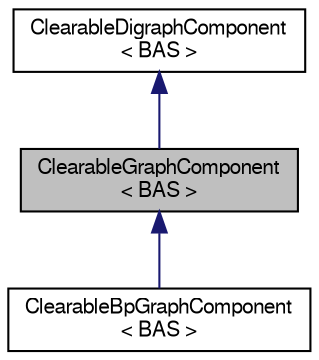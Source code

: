 digraph "ClearableGraphComponent&lt; BAS &gt;"
{
 // LATEX_PDF_SIZE
  edge [fontname="FreeSans",fontsize="10",labelfontname="FreeSans",labelfontsize="10"];
  node [fontname="FreeSans",fontsize="10",shape=record];
  Node0 [label="ClearableGraphComponent\l\< BAS \>",height=0.2,width=0.4,color="black", fillcolor="grey75", style="filled", fontcolor="black",tooltip="Skeleton class for clearable undirected graphs."];
  Node1 -> Node0 [dir="back",color="midnightblue",fontsize="10",style="solid",fontname="FreeSans"];
  Node1 [label="ClearableDigraphComponent\l\< BAS \>",height=0.2,width=0.4,color="black", fillcolor="white", style="filled",URL="$a05253.html",tooltip="Skeleton class for clearable directed graphs."];
  Node0 -> Node2 [dir="back",color="midnightblue",fontsize="10",style="solid",fontname="FreeSans"];
  Node2 [label="ClearableBpGraphComponent\l\< BAS \>",height=0.2,width=0.4,color="black", fillcolor="white", style="filled",URL="$a05265.html",tooltip="Skeleton class for clearable undirected biparite graphs."];
}

